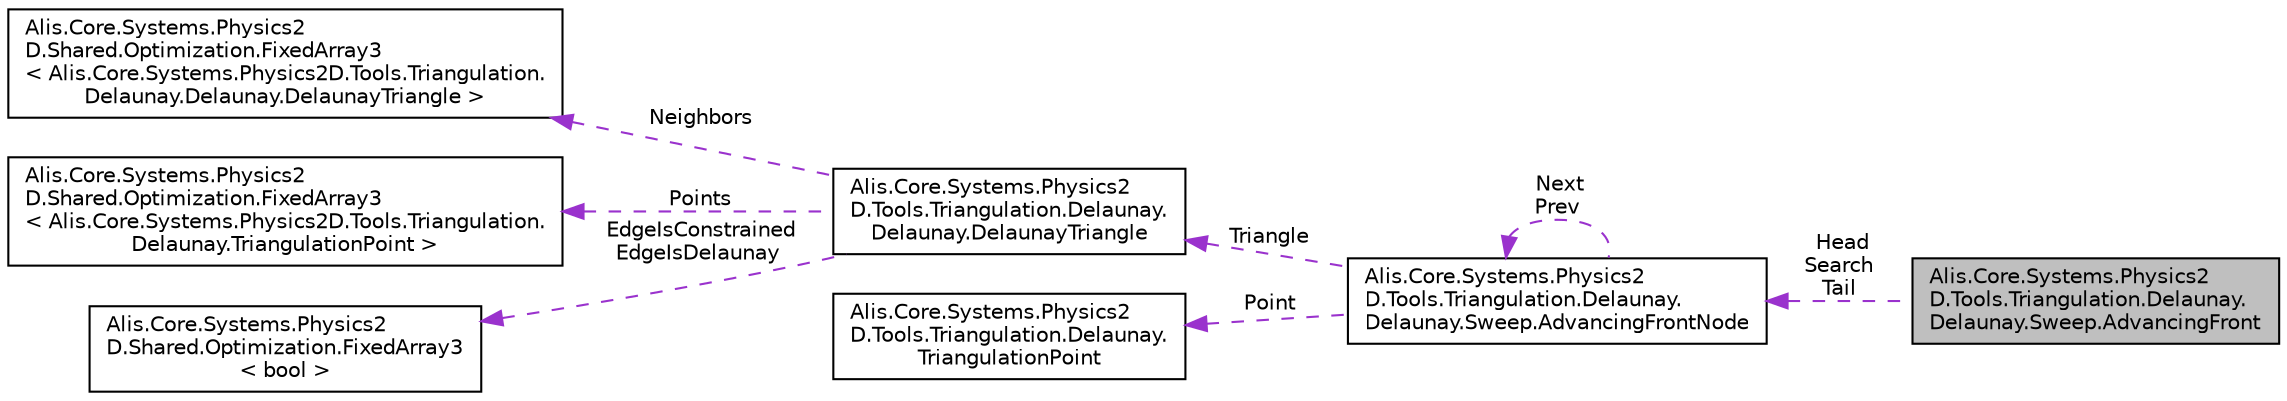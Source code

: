 digraph "Alis.Core.Systems.Physics2D.Tools.Triangulation.Delaunay.Delaunay.Sweep.AdvancingFront"
{
 // LATEX_PDF_SIZE
  edge [fontname="Helvetica",fontsize="10",labelfontname="Helvetica",labelfontsize="10"];
  node [fontname="Helvetica",fontsize="10",shape=record];
  rankdir="LR";
  Node1 [label="Alis.Core.Systems.Physics2\lD.Tools.Triangulation.Delaunay.\lDelaunay.Sweep.AdvancingFront",height=0.2,width=0.4,color="black", fillcolor="grey75", style="filled", fontcolor="black",tooltip=" "];
  Node2 -> Node1 [dir="back",color="darkorchid3",fontsize="10",style="dashed",label=" Head\nSearch\nTail" ,fontname="Helvetica"];
  Node2 [label="Alis.Core.Systems.Physics2\lD.Tools.Triangulation.Delaunay.\lDelaunay.Sweep.AdvancingFrontNode",height=0.2,width=0.4,color="black", fillcolor="white", style="filled",URL="$class_alis_1_1_core_1_1_systems_1_1_physics2_d_1_1_tools_1_1_triangulation_1_1_delaunay_1_1_dela069ad10e10df89dc046da7dbdd5a303b.html",tooltip="The advancing front node class"];
  Node3 -> Node2 [dir="back",color="darkorchid3",fontsize="10",style="dashed",label=" Triangle" ,fontname="Helvetica"];
  Node3 [label="Alis.Core.Systems.Physics2\lD.Tools.Triangulation.Delaunay.\lDelaunay.DelaunayTriangle",height=0.2,width=0.4,color="black", fillcolor="white", style="filled",URL="$class_alis_1_1_core_1_1_systems_1_1_physics2_d_1_1_tools_1_1_triangulation_1_1_delaunay_1_1_delaunay_1_1_delaunay_triangle.html",tooltip="The delaunay triangle class"];
  Node4 -> Node3 [dir="back",color="darkorchid3",fontsize="10",style="dashed",label=" Neighbors" ,fontname="Helvetica"];
  Node4 [label="Alis.Core.Systems.Physics2\lD.Shared.Optimization.FixedArray3\l\< Alis.Core.Systems.Physics2D.Tools.Triangulation.\lDelaunay.Delaunay.DelaunayTriangle \>",height=0.2,width=0.4,color="black", fillcolor="white", style="filled",URL="$struct_alis_1_1_core_1_1_systems_1_1_physics2_d_1_1_shared_1_1_optimization_1_1_fixed_array3.html",tooltip=" "];
  Node5 -> Node3 [dir="back",color="darkorchid3",fontsize="10",style="dashed",label=" Points" ,fontname="Helvetica"];
  Node5 [label="Alis.Core.Systems.Physics2\lD.Shared.Optimization.FixedArray3\l\< Alis.Core.Systems.Physics2D.Tools.Triangulation.\lDelaunay.TriangulationPoint \>",height=0.2,width=0.4,color="black", fillcolor="white", style="filled",URL="$struct_alis_1_1_core_1_1_systems_1_1_physics2_d_1_1_shared_1_1_optimization_1_1_fixed_array3.html",tooltip=" "];
  Node6 -> Node3 [dir="back",color="darkorchid3",fontsize="10",style="dashed",label=" EdgeIsConstrained\nEdgeIsDelaunay" ,fontname="Helvetica"];
  Node6 [label="Alis.Core.Systems.Physics2\lD.Shared.Optimization.FixedArray3\l\< bool \>",height=0.2,width=0.4,color="black", fillcolor="white", style="filled",URL="$struct_alis_1_1_core_1_1_systems_1_1_physics2_d_1_1_shared_1_1_optimization_1_1_fixed_array3.html",tooltip=" "];
  Node7 -> Node2 [dir="back",color="darkorchid3",fontsize="10",style="dashed",label=" Point" ,fontname="Helvetica"];
  Node7 [label="Alis.Core.Systems.Physics2\lD.Tools.Triangulation.Delaunay.\lTriangulationPoint",height=0.2,width=0.4,color="black", fillcolor="white", style="filled",URL="$class_alis_1_1_core_1_1_systems_1_1_physics2_d_1_1_tools_1_1_triangulation_1_1_delaunay_1_1_triangulation_point.html",tooltip="The triangulation point class"];
  Node2 -> Node2 [dir="back",color="darkorchid3",fontsize="10",style="dashed",label=" Next\nPrev" ,fontname="Helvetica"];
}
